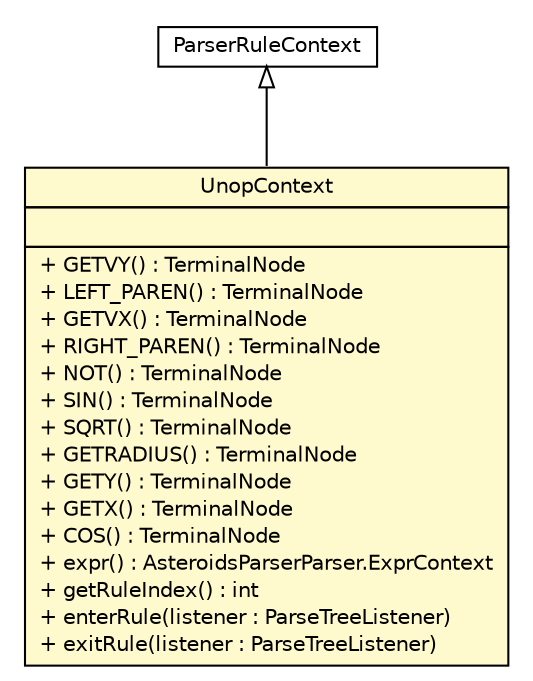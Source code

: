 #!/usr/local/bin/dot
#
# Class diagram 
# Generated by UMLGraph version R5_6 (http://www.umlgraph.org/)
#

digraph G {
	edge [fontname="Helvetica",fontsize=10,labelfontname="Helvetica",labelfontsize=10];
	node [fontname="Helvetica",fontsize=10,shape=plaintext];
	nodesep=0.25;
	ranksep=0.5;
	// model.programs.parsing.AsteroidsParserParser.UnopContext
	c5947 [label=<<table title="model.programs.parsing.AsteroidsParserParser.UnopContext" border="0" cellborder="1" cellspacing="0" cellpadding="2" port="p" bgcolor="lemonChiffon" href="./AsteroidsParserParser.UnopContext.html">
		<tr><td><table border="0" cellspacing="0" cellpadding="1">
<tr><td align="center" balign="center"> UnopContext </td></tr>
		</table></td></tr>
		<tr><td><table border="0" cellspacing="0" cellpadding="1">
<tr><td align="left" balign="left">  </td></tr>
		</table></td></tr>
		<tr><td><table border="0" cellspacing="0" cellpadding="1">
<tr><td align="left" balign="left"> + GETVY() : TerminalNode </td></tr>
<tr><td align="left" balign="left"> + LEFT_PAREN() : TerminalNode </td></tr>
<tr><td align="left" balign="left"> + GETVX() : TerminalNode </td></tr>
<tr><td align="left" balign="left"> + RIGHT_PAREN() : TerminalNode </td></tr>
<tr><td align="left" balign="left"> + NOT() : TerminalNode </td></tr>
<tr><td align="left" balign="left"> + SIN() : TerminalNode </td></tr>
<tr><td align="left" balign="left"> + SQRT() : TerminalNode </td></tr>
<tr><td align="left" balign="left"> + GETRADIUS() : TerminalNode </td></tr>
<tr><td align="left" balign="left"> + GETY() : TerminalNode </td></tr>
<tr><td align="left" balign="left"> + GETX() : TerminalNode </td></tr>
<tr><td align="left" balign="left"> + COS() : TerminalNode </td></tr>
<tr><td align="left" balign="left"> + expr() : AsteroidsParserParser.ExprContext </td></tr>
<tr><td align="left" balign="left"> + getRuleIndex() : int </td></tr>
<tr><td align="left" balign="left"> + enterRule(listener : ParseTreeListener) </td></tr>
<tr><td align="left" balign="left"> + exitRule(listener : ParseTreeListener) </td></tr>
		</table></td></tr>
		</table>>, URL="./AsteroidsParserParser.UnopContext.html", fontname="Helvetica", fontcolor="black", fontsize=10.0];
	//model.programs.parsing.AsteroidsParserParser.UnopContext extends ParserRuleContext
	c6035:p -> c5947:p [dir=back,arrowtail=empty];
	// ParserRuleContext
	c6035[label=<<table title="ParserRuleContext" border="0" cellborder="1" cellspacing="0" cellpadding="2" port="p" href="http://java.sun.com/j2se/1.4.2/docs/api//ParserRuleContext.html">
		<tr><td><table border="0" cellspacing="0" cellpadding="1">
<tr><td align="center" balign="center"> ParserRuleContext </td></tr>
		</table></td></tr>
		</table>>, fontname="Helvetica", fontcolor="black", fontsize=10.0];
}

